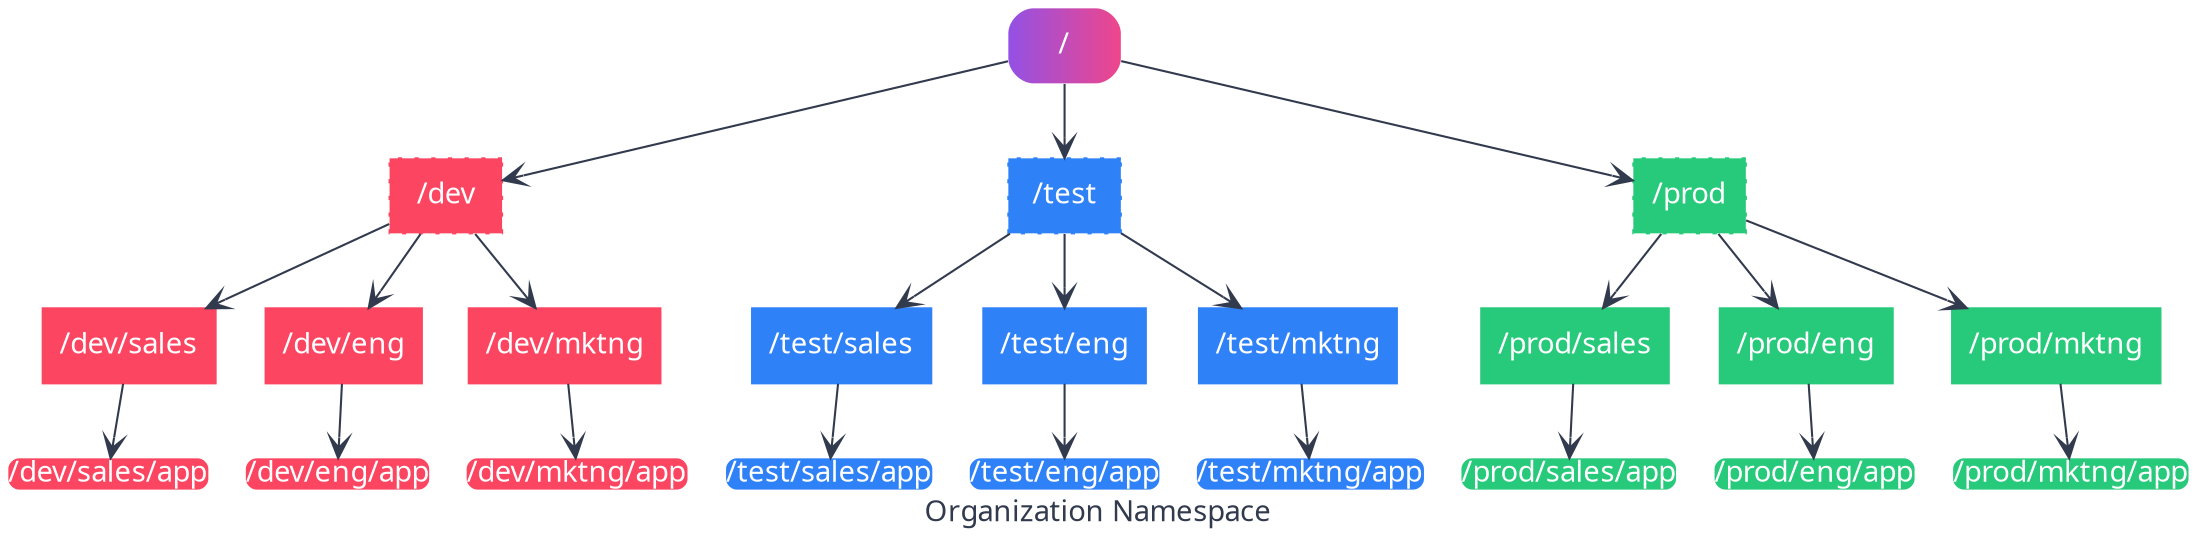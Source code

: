 // Mesosphere Colorscheme
// MESOSPHERE_HELIOTROPE     #9351E5
// MESOSPHERE_SPACE_GRAY     #323A4E
// MESOSPHERE_MERCURY_PINK   #EF468B
// MESOSPHERE_VENUS_YELLOW   #FEDF57
// MESOSPHERE_EARTH_BLUE     #2F81F7
// MESOSPHERE_MARS_RED       #FC4661
// MESOSPHERE_JUPYTER_ORANGE #2F81F7
// MESOSPHERE_SATURN_ORCHID  #C043D7
// MESOSPHERE_URANUS_GREEN   #27C97B
// MESOSPHERE_NEPTUNE_CYAN   #20D5FF

digraph G {
  graph [
    bgcolor="transparent"
    fontcolor="#323a4e"
    fontname="Source Sans Pro"
    label="Organization Namespace"
    // nodesep="0.5"
    // ranksep="0.75"
    // rankdir="LR"
    // splines=ortho
  ]

  node [
    color="transparent"
    fillcolor="#9351e5:#ef468b"
    fontcolor="white"
    fontname="Source Sans Pro"
    shape="box"
    style="rounded,filled"
  ]

  edge [
    color="#323a4e"
    fontcolor="#323a4e"
    fontname="Source Sans Pro"
    arrowhead="vee"
    arrowtail="vee"
  ]

  # Nodes
  ROOT [label="/"]

  # Custom Nodes
  DEV [
    color="#FC4661"
    fillcolor="#FC4661"
    label="/dev"
    style="dotted,filled"
  ]

  DEV_SALES [
    color="#FC4661"
    fillcolor="#FC4661"
    label="/dev/sales"
    style="solid,filled"
  ]

  DEV_ENG [
    color="#FC4661"
    fillcolor="#FC4661"
    label="/dev/eng"
    style="solid,filled"
  ]

  DEV_MKTNG [
    color="#FC4661"
    fillcolor="#FC4661"
    label="/dev/mktng"
    style="solid,filled"
  ]

  DEV_SALES_APP [
    color="#FC4661"
    fillcolor="#FC4661"
    label="/dev/sales/app"
    shape="plain"
  ]

  DEV_ENG_APP [
    color="#FC4661"
    fillcolor="#FC4661"
    label="/dev/eng/app"
    shape="plain"
  ]

  DEV_MKTNG_APP [
    color="#FC4661"
    fillcolor="#FC4661"
    label="/dev/mktng/app"
    shape="plain"
  ]

  TEST [
    color="#2F81F7"
    fillcolor="#2F81F7"
    label="/test"
    style="dotted,filled"
  ]

  TEST_SALES [
    color="#2F81F7"
    fillcolor="#2F81F7"
    label="/test/sales"
    style="solid,filled"
  ]

  TEST_ENG [
    color="#2F81F7"
    fillcolor="#2F81F7"
    label="/test/eng"
    style="solid,filled"
  ]

  TEST_MKTNG [
    color="#2F81F7"
    fillcolor="#2F81F7"
    label="/test/mktng"
    style="solid,filled"
  ]

  TEST_SALES_APP [
    color="#2F81F7"
    fillcolor="#2F81F7"
    label="/test/sales/app"
    shape="plain"
  ]

  TEST_ENG_APP [
    color="#2F81F7"
    fillcolor="#2F81F7"
    label="/test/eng/app"
    shape="plain"
  ]

  TEST_MKTNG_APP [
    color="#2F81F7"
    fillcolor="#2F81F7"
    label="/test/mktng/app"
    shape="plain"
  ]

  PROD [
    color="#27C97B"
    fillcolor="#27C97B"
    label="/prod"
    style="dotted,filled"
    
  ]

  PROD_SALES [
    color="#27C97B"
    fillcolor="#27C97B"
    label="/prod/sales"
    style="solid,filled"
  ]

  PROD_ENG [
    color="#27C97B"
    fillcolor="#27C97B"
    label="/prod/eng"
    style="solid,filled"
  ]

  PROD_MKTNG [
    color="#27C97B"
    fillcolor="#27C97B"
    label="/prod/mktng"
    style="solid,filled"
  ]

  PROD_SALES_APP [
    color="#27C97B"
    fillcolor="#27C97B"
    label="/prod/sales/app"
    shape="plain"
  ]

  PROD_ENG_APP [
    color="#27C97B"
    fillcolor="#27C97B"
    label="/prod/eng/app"
    shape="plain"
  ]

  PROD_MKTNG_APP [
    color="#27C97B"
    fillcolor="#27C97B"
    label="/prod/mktng/app"
    shape="plain"
  ]

  # Edges
  ROOT -> {DEV, TEST, PROD}

  DEV -> {DEV_SALES, DEV_ENG, DEV_MKTNG}
  DEV_SALES -> DEV_SALES_APP
  DEV_ENG -> DEV_ENG_APP
  DEV_MKTNG -> DEV_MKTNG_APP

  TEST -> {TEST_SALES, TEST_ENG, TEST_MKTNG}
  TEST_SALES -> TEST_SALES_APP
  TEST_ENG -> TEST_ENG_APP
  TEST_MKTNG -> TEST_MKTNG_APP

  PROD -> {PROD_SALES, PROD_ENG, PROD_MKTNG}
  PROD_SALES -> PROD_SALES_APP
  PROD_ENG -> PROD_ENG_APP
  PROD_MKTNG -> PROD_MKTNG_APP

  # Layout tweaks
  // {rank=same; ROOT}
  // {rank=same; DEV, TEST, PROD}
  // {rank=same; DEV_SALES, DEV_ENG, DEV_MKTNG, 
  //             TEST_SALES, TEST_ENG, TEST_MKTNG,
  //             PROD_SALES, PROD_ENG, PROD_MKTNG}
}
